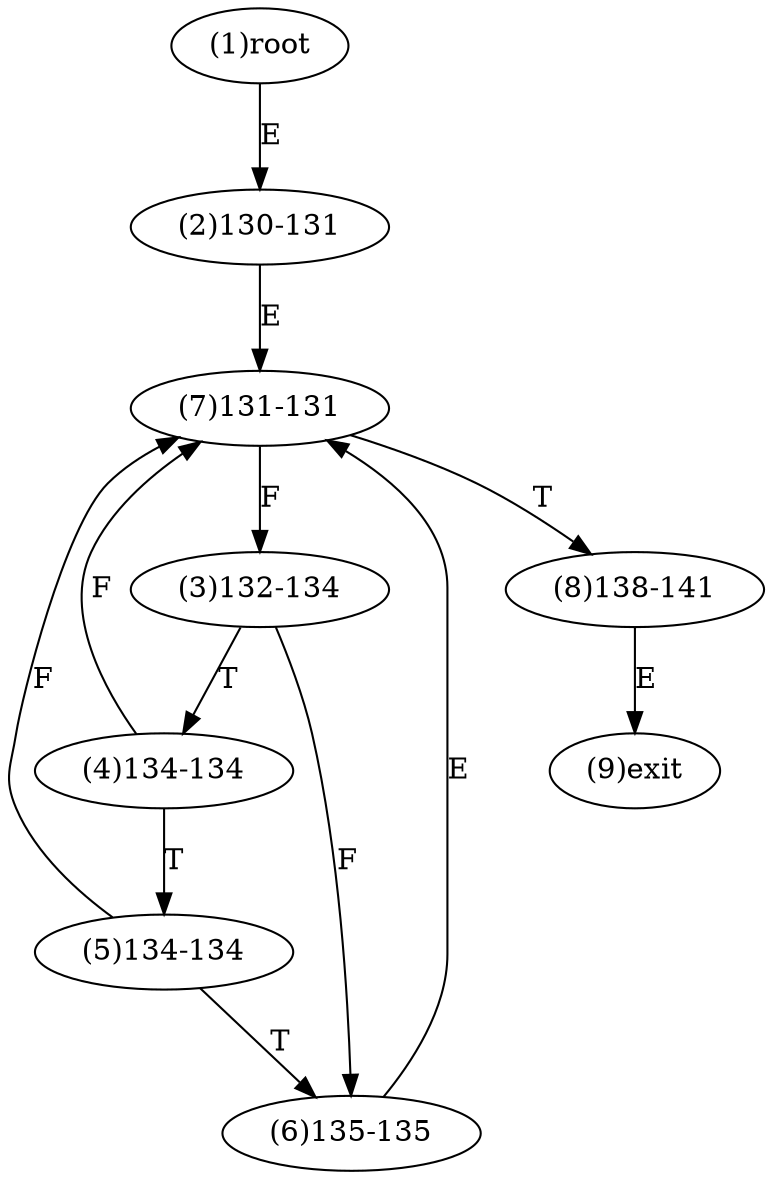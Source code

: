 digraph "" { 
1[ label="(1)root"];
2[ label="(2)130-131"];
3[ label="(3)132-134"];
4[ label="(4)134-134"];
5[ label="(5)134-134"];
6[ label="(6)135-135"];
7[ label="(7)131-131"];
8[ label="(8)138-141"];
9[ label="(9)exit"];
1->2[ label="E"];
2->7[ label="E"];
3->6[ label="F"];
3->4[ label="T"];
4->7[ label="F"];
4->5[ label="T"];
5->7[ label="F"];
5->6[ label="T"];
6->7[ label="E"];
7->3[ label="F"];
7->8[ label="T"];
8->9[ label="E"];
}